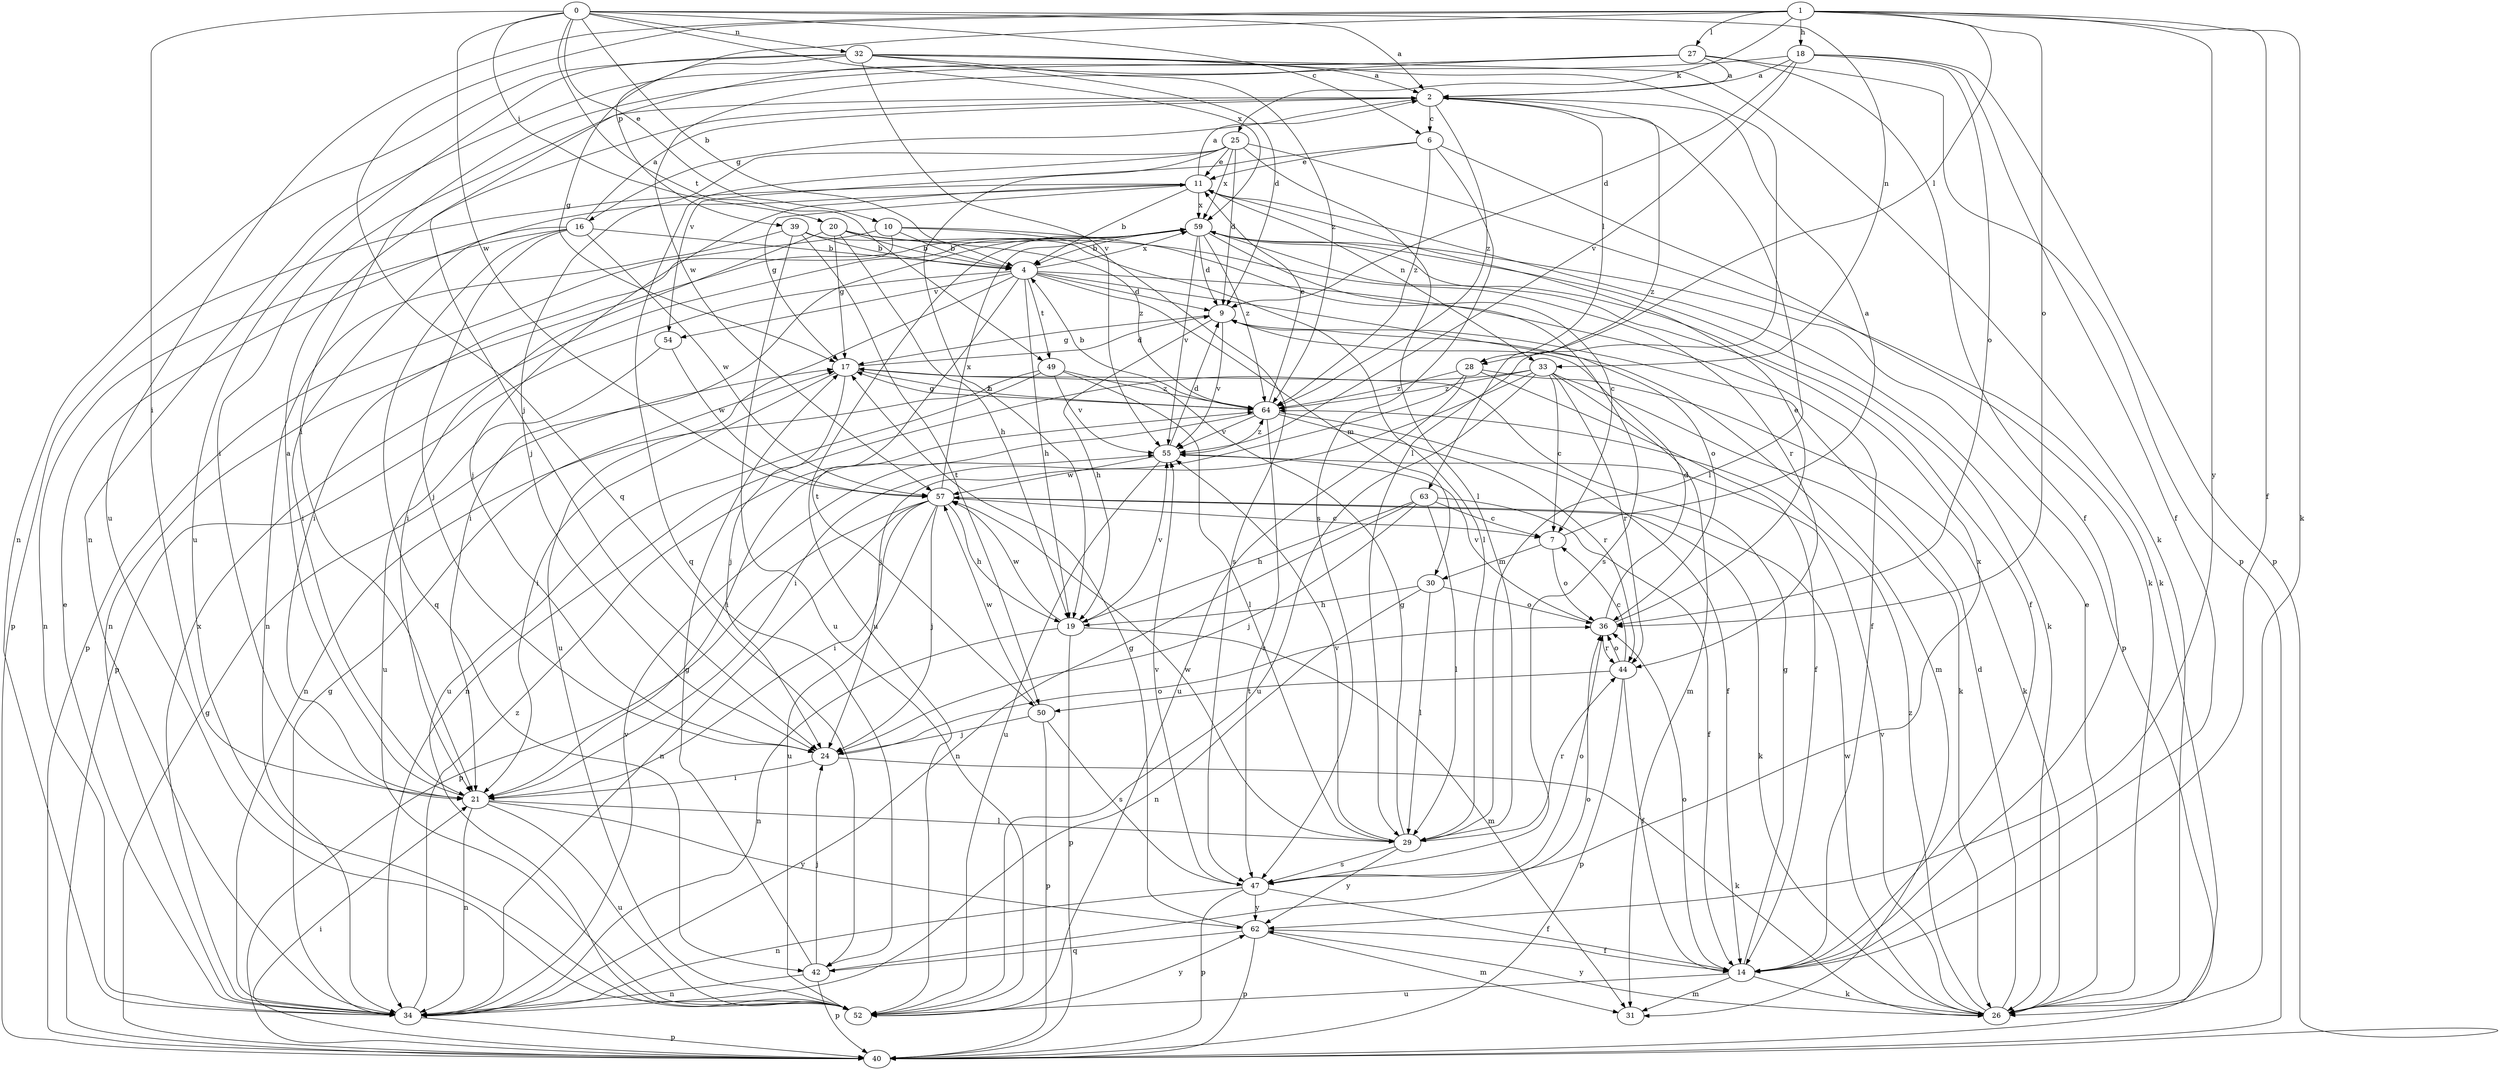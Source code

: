 strict digraph  {
0;
1;
2;
4;
6;
7;
9;
10;
11;
14;
16;
17;
18;
19;
20;
21;
24;
25;
26;
27;
28;
29;
30;
31;
32;
33;
34;
36;
39;
40;
42;
44;
47;
49;
50;
52;
54;
55;
57;
59;
62;
63;
64;
0 -> 2  [label=a];
0 -> 4  [label=b];
0 -> 6  [label=c];
0 -> 10  [label=e];
0 -> 20  [label=i];
0 -> 21  [label=i];
0 -> 32  [label=n];
0 -> 33  [label=n];
0 -> 49  [label=t];
0 -> 57  [label=w];
0 -> 59  [label=x];
1 -> 14  [label=f];
1 -> 18  [label=h];
1 -> 25  [label=k];
1 -> 26  [label=k];
1 -> 27  [label=l];
1 -> 28  [label=l];
1 -> 36  [label=o];
1 -> 39  [label=p];
1 -> 42  [label=q];
1 -> 52  [label=u];
1 -> 62  [label=y];
2 -> 6  [label=c];
2 -> 16  [label=g];
2 -> 21  [label=i];
2 -> 28  [label=l];
2 -> 29  [label=l];
2 -> 63  [label=z];
2 -> 64  [label=z];
4 -> 9  [label=d];
4 -> 14  [label=f];
4 -> 19  [label=h];
4 -> 30  [label=m];
4 -> 36  [label=o];
4 -> 40  [label=p];
4 -> 49  [label=t];
4 -> 50  [label=t];
4 -> 52  [label=u];
4 -> 54  [label=v];
4 -> 59  [label=x];
6 -> 11  [label=e];
6 -> 26  [label=k];
6 -> 47  [label=s];
6 -> 54  [label=v];
6 -> 64  [label=z];
7 -> 2  [label=a];
7 -> 30  [label=m];
7 -> 36  [label=o];
9 -> 17  [label=g];
9 -> 19  [label=h];
9 -> 31  [label=m];
9 -> 55  [label=v];
10 -> 4  [label=b];
10 -> 7  [label=c];
10 -> 21  [label=i];
10 -> 40  [label=p];
10 -> 47  [label=s];
11 -> 2  [label=a];
11 -> 4  [label=b];
11 -> 17  [label=g];
11 -> 24  [label=j];
11 -> 33  [label=n];
11 -> 40  [label=p];
11 -> 59  [label=x];
14 -> 17  [label=g];
14 -> 26  [label=k];
14 -> 31  [label=m];
14 -> 36  [label=o];
14 -> 52  [label=u];
16 -> 2  [label=a];
16 -> 4  [label=b];
16 -> 21  [label=i];
16 -> 24  [label=j];
16 -> 34  [label=n];
16 -> 42  [label=q];
16 -> 57  [label=w];
17 -> 9  [label=d];
17 -> 21  [label=i];
17 -> 24  [label=j];
17 -> 64  [label=z];
18 -> 2  [label=a];
18 -> 9  [label=d];
18 -> 14  [label=f];
18 -> 24  [label=j];
18 -> 36  [label=o];
18 -> 40  [label=p];
18 -> 55  [label=v];
19 -> 31  [label=m];
19 -> 34  [label=n];
19 -> 40  [label=p];
19 -> 55  [label=v];
19 -> 57  [label=w];
20 -> 4  [label=b];
20 -> 17  [label=g];
20 -> 19  [label=h];
20 -> 21  [label=i];
20 -> 44  [label=r];
20 -> 64  [label=z];
21 -> 2  [label=a];
21 -> 29  [label=l];
21 -> 34  [label=n];
21 -> 52  [label=u];
21 -> 62  [label=y];
24 -> 21  [label=i];
24 -> 26  [label=k];
24 -> 36  [label=o];
25 -> 9  [label=d];
25 -> 11  [label=e];
25 -> 19  [label=h];
25 -> 24  [label=j];
25 -> 26  [label=k];
25 -> 29  [label=l];
25 -> 42  [label=q];
25 -> 59  [label=x];
26 -> 9  [label=d];
26 -> 11  [label=e];
26 -> 55  [label=v];
26 -> 57  [label=w];
26 -> 62  [label=y];
26 -> 64  [label=z];
27 -> 2  [label=a];
27 -> 14  [label=f];
27 -> 21  [label=i];
27 -> 34  [label=n];
27 -> 40  [label=p];
27 -> 57  [label=w];
28 -> 14  [label=f];
28 -> 21  [label=i];
28 -> 26  [label=k];
28 -> 52  [label=u];
28 -> 64  [label=z];
29 -> 17  [label=g];
29 -> 44  [label=r];
29 -> 47  [label=s];
29 -> 55  [label=v];
29 -> 57  [label=w];
29 -> 62  [label=y];
30 -> 19  [label=h];
30 -> 29  [label=l];
30 -> 34  [label=n];
30 -> 36  [label=o];
32 -> 2  [label=a];
32 -> 9  [label=d];
32 -> 17  [label=g];
32 -> 26  [label=k];
32 -> 29  [label=l];
32 -> 34  [label=n];
32 -> 52  [label=u];
32 -> 55  [label=v];
32 -> 64  [label=z];
33 -> 7  [label=c];
33 -> 24  [label=j];
33 -> 26  [label=k];
33 -> 31  [label=m];
33 -> 34  [label=n];
33 -> 44  [label=r];
33 -> 52  [label=u];
33 -> 64  [label=z];
34 -> 11  [label=e];
34 -> 17  [label=g];
34 -> 40  [label=p];
34 -> 55  [label=v];
34 -> 59  [label=x];
34 -> 64  [label=z];
36 -> 9  [label=d];
36 -> 11  [label=e];
36 -> 44  [label=r];
36 -> 55  [label=v];
39 -> 4  [label=b];
39 -> 29  [label=l];
39 -> 34  [label=n];
39 -> 50  [label=t];
39 -> 52  [label=u];
40 -> 17  [label=g];
40 -> 21  [label=i];
42 -> 17  [label=g];
42 -> 24  [label=j];
42 -> 34  [label=n];
42 -> 36  [label=o];
42 -> 40  [label=p];
44 -> 7  [label=c];
44 -> 14  [label=f];
44 -> 36  [label=o];
44 -> 40  [label=p];
44 -> 50  [label=t];
47 -> 14  [label=f];
47 -> 34  [label=n];
47 -> 36  [label=o];
47 -> 40  [label=p];
47 -> 55  [label=v];
47 -> 59  [label=x];
47 -> 62  [label=y];
49 -> 29  [label=l];
49 -> 34  [label=n];
49 -> 52  [label=u];
49 -> 55  [label=v];
49 -> 64  [label=z];
50 -> 24  [label=j];
50 -> 40  [label=p];
50 -> 47  [label=s];
50 -> 57  [label=w];
52 -> 62  [label=y];
54 -> 52  [label=u];
54 -> 57  [label=w];
55 -> 9  [label=d];
55 -> 52  [label=u];
55 -> 57  [label=w];
55 -> 64  [label=z];
57 -> 7  [label=c];
57 -> 19  [label=h];
57 -> 21  [label=i];
57 -> 24  [label=j];
57 -> 26  [label=k];
57 -> 34  [label=n];
57 -> 40  [label=p];
57 -> 52  [label=u];
57 -> 59  [label=x];
59 -> 4  [label=b];
59 -> 9  [label=d];
59 -> 14  [label=f];
59 -> 21  [label=i];
59 -> 26  [label=k];
59 -> 34  [label=n];
59 -> 40  [label=p];
59 -> 47  [label=s];
59 -> 52  [label=u];
59 -> 55  [label=v];
59 -> 64  [label=z];
62 -> 14  [label=f];
62 -> 17  [label=g];
62 -> 31  [label=m];
62 -> 40  [label=p];
62 -> 42  [label=q];
63 -> 7  [label=c];
63 -> 14  [label=f];
63 -> 19  [label=h];
63 -> 24  [label=j];
63 -> 29  [label=l];
63 -> 34  [label=n];
64 -> 4  [label=b];
64 -> 11  [label=e];
64 -> 14  [label=f];
64 -> 17  [label=g];
64 -> 21  [label=i];
64 -> 44  [label=r];
64 -> 47  [label=s];
64 -> 55  [label=v];
}
